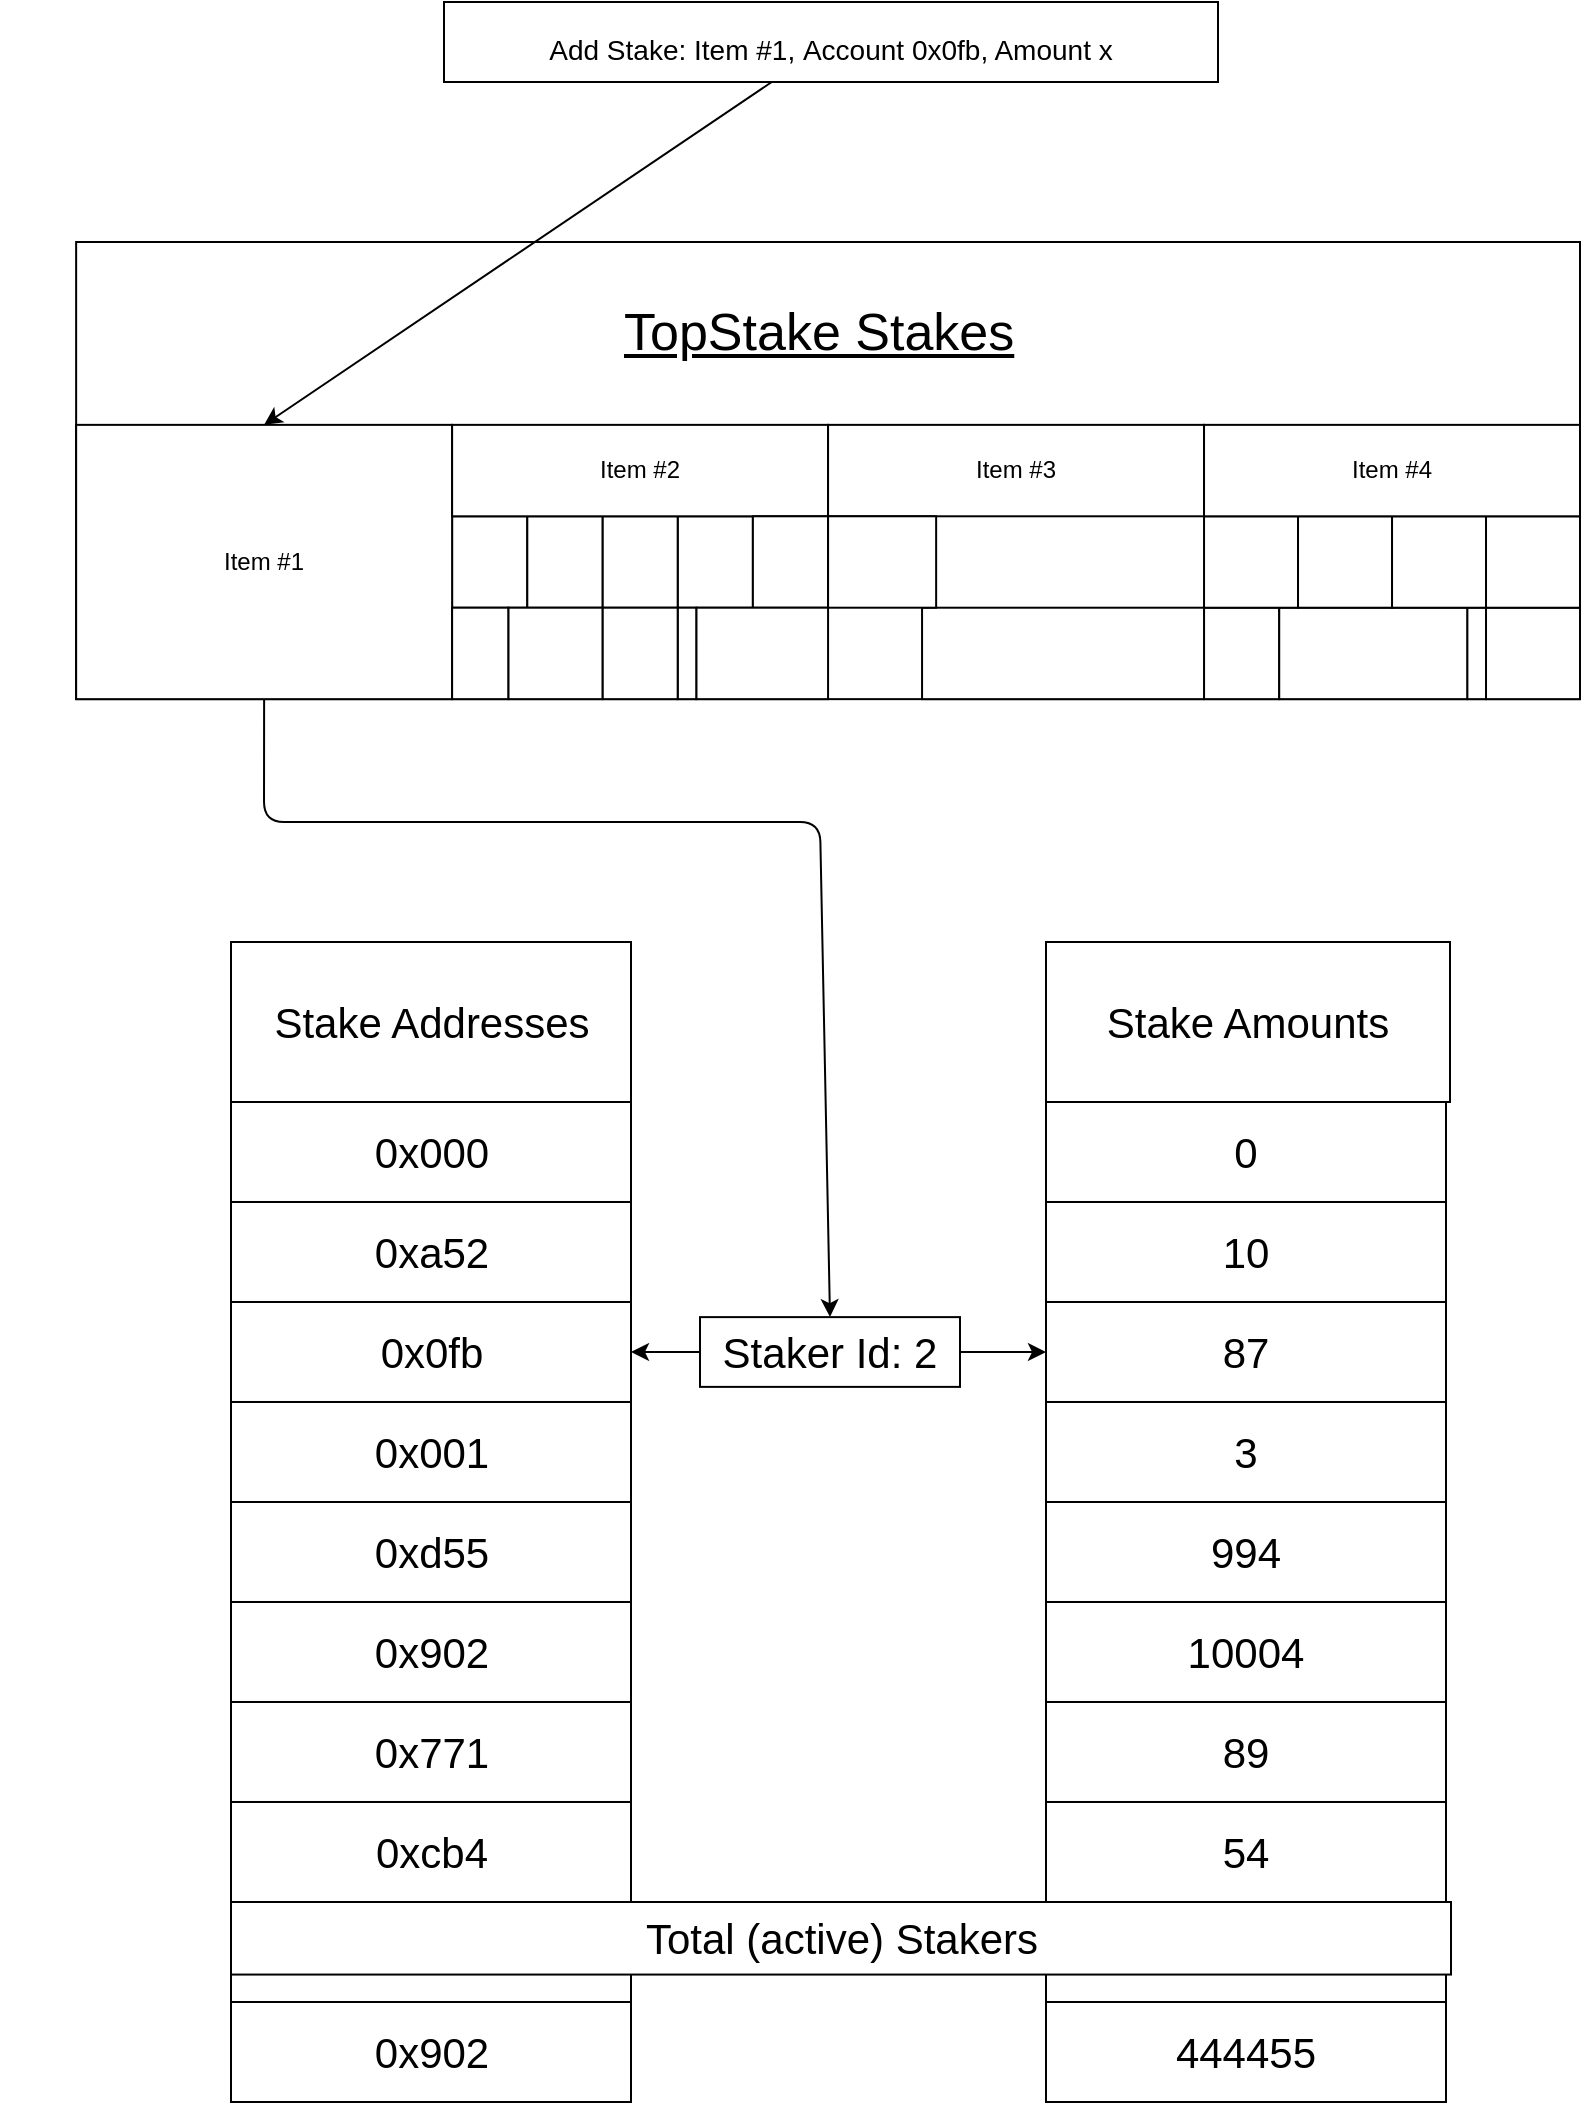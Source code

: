<mxfile>
    <diagram id="B-lVAMX0ywGX5zVq6d2T" name="Page-1">
        <mxGraphModel dx="1980" dy="1126" grid="1" gridSize="10" guides="1" tooltips="1" connect="1" arrows="1" fold="1" page="1" pageScale="1" pageWidth="850" pageHeight="1100" math="0" shadow="0">
            <root>
                <mxCell id="0"/>
                <mxCell id="1" parent="0"/>
                <mxCell id="35" value="" style="group" parent="1" vertex="1" connectable="0">
                    <mxGeometry x="10" y="150" width="790" height="250" as="geometry"/>
                </mxCell>
                <mxCell id="27" value="" style="rounded=0;whiteSpace=wrap;html=1;" parent="35" vertex="1">
                    <mxGeometry x="177.634" y="57.143" width="177.634" height="85.714" as="geometry"/>
                </mxCell>
                <mxCell id="29" value="" style="rounded=0;whiteSpace=wrap;html=1;" parent="35" vertex="1">
                    <mxGeometry x="355.268" y="57.143" width="177.634" height="85.714" as="geometry"/>
                </mxCell>
                <mxCell id="30" value="" style="rounded=0;whiteSpace=wrap;html=1;" parent="35" vertex="1">
                    <mxGeometry x="532.902" y="57.143" width="177.634" height="85.714" as="geometry"/>
                </mxCell>
                <mxCell id="106" value="" style="rounded=0;whiteSpace=wrap;html=1;" parent="35" vertex="1">
                    <mxGeometry x="355.268" y="85.714" width="88.817" height="28.571" as="geometry"/>
                </mxCell>
                <mxCell id="108" value="" style="rounded=0;whiteSpace=wrap;html=1;" parent="35" vertex="1">
                    <mxGeometry x="444.085" y="85.714" width="88.817" height="28.571" as="geometry"/>
                </mxCell>
                <mxCell id="120" value="" style="rounded=0;whiteSpace=wrap;html=1;" parent="35" vertex="1">
                    <mxGeometry x="355.268" y="57.143" width="177.634" height="28.571" as="geometry"/>
                </mxCell>
                <mxCell id="171" value="" style="rounded=0;whiteSpace=wrap;html=1;" parent="35" vertex="1">
                    <mxGeometry x="355.268" y="114.286" width="44.408" height="28.571" as="geometry"/>
                </mxCell>
                <mxCell id="188" value="" style="group" vertex="1" connectable="0" parent="35">
                    <mxGeometry x="38.07" width="751.93" height="228.571" as="geometry"/>
                </mxCell>
                <mxCell id="25" value="" style="rounded=0;whiteSpace=wrap;html=1;" parent="188" vertex="1">
                    <mxGeometry width="751.93" height="228.571" as="geometry"/>
                </mxCell>
                <mxCell id="28" value="&lt;div style=&quot;text-align: center&quot;&gt;&lt;span style=&quot;font-size: 26px&quot;&gt;&lt;font face=&quot;helvetica&quot;&gt;&lt;u&gt;TopStake Stakes&lt;/u&gt;&lt;/font&gt;&lt;/span&gt;&lt;/div&gt;" style="text;whiteSpace=wrap;html=1;" parent="188" vertex="1">
                    <mxGeometry x="272.08" y="22.857" width="207.77" height="34.286" as="geometry"/>
                </mxCell>
                <mxCell id="98" value="" style="rounded=0;whiteSpace=wrap;html=1;" parent="188" vertex="1">
                    <mxGeometry x="187.983" y="137.143" width="37.597" height="45.714" as="geometry"/>
                </mxCell>
                <mxCell id="99" value="" style="rounded=0;whiteSpace=wrap;html=1;" parent="188" vertex="1">
                    <mxGeometry x="300.772" y="137.143" width="37.597" height="45.714" as="geometry"/>
                </mxCell>
                <mxCell id="100" value="" style="rounded=0;whiteSpace=wrap;html=1;" parent="188" vertex="1">
                    <mxGeometry x="263.175" y="137.143" width="37.597" height="45.714" as="geometry"/>
                </mxCell>
                <mxCell id="101" value="" style="rounded=0;whiteSpace=wrap;html=1;" parent="188" vertex="1">
                    <mxGeometry x="225.579" y="137.143" width="37.597" height="45.714" as="geometry"/>
                </mxCell>
                <mxCell id="110" value="" style="rounded=0;whiteSpace=wrap;html=1;" parent="188" vertex="1">
                    <mxGeometry x="563.948" y="182.857" width="37.597" height="45.714" as="geometry"/>
                </mxCell>
                <mxCell id="111" value="" style="rounded=0;whiteSpace=wrap;html=1;" parent="188" vertex="1">
                    <mxGeometry x="704.934" y="182.857" width="46.996" height="45.714" as="geometry"/>
                </mxCell>
                <mxCell id="112" value="" style="rounded=0;whiteSpace=wrap;html=1;" parent="188" vertex="1">
                    <mxGeometry x="695.535" y="182.857" width="9.399" height="45.714" as="geometry"/>
                </mxCell>
                <mxCell id="113" value="" style="rounded=0;whiteSpace=wrap;html=1;" parent="188" vertex="1">
                    <mxGeometry x="601.544" y="182.857" width="93.991" height="45.714" as="geometry"/>
                </mxCell>
                <mxCell id="114" value="" style="rounded=0;whiteSpace=wrap;html=1;" parent="188" vertex="1">
                    <mxGeometry x="563.948" y="137.143" width="46.996" height="45.714" as="geometry"/>
                </mxCell>
                <mxCell id="115" value="" style="rounded=0;whiteSpace=wrap;html=1;" parent="188" vertex="1">
                    <mxGeometry x="704.934" y="137.143" width="46.996" height="45.714" as="geometry"/>
                </mxCell>
                <mxCell id="116" value="" style="rounded=0;whiteSpace=wrap;html=1;" parent="188" vertex="1">
                    <mxGeometry x="657.939" y="137.143" width="46.996" height="45.714" as="geometry"/>
                </mxCell>
                <mxCell id="117" value="" style="rounded=0;whiteSpace=wrap;html=1;" parent="188" vertex="1">
                    <mxGeometry x="610.943" y="137.143" width="46.996" height="45.714" as="geometry"/>
                </mxCell>
                <mxCell id="118" value="&lt;span&gt;Item #1&lt;/span&gt;" style="rounded=0;whiteSpace=wrap;html=1;" parent="188" vertex="1">
                    <mxGeometry y="91.429" width="187.983" height="137.143" as="geometry"/>
                </mxCell>
                <mxCell id="119" value="&lt;span style=&quot;font-family: &amp;#34;helvetica&amp;#34;&quot;&gt;Item #2&lt;/span&gt;" style="rounded=0;whiteSpace=wrap;html=1;" parent="188" vertex="1">
                    <mxGeometry x="187.983" y="91.429" width="187.983" height="45.714" as="geometry"/>
                </mxCell>
                <mxCell id="163" value="&lt;span style=&quot;font-family: &amp;#34;helvetica&amp;#34;&quot;&gt;Item #3&lt;/span&gt;" style="rounded=0;whiteSpace=wrap;html=1;" parent="188" vertex="1">
                    <mxGeometry x="375.965" y="91.429" width="187.983" height="45.714" as="geometry"/>
                </mxCell>
                <mxCell id="164" value="&lt;span style=&quot;font-family: &amp;#34;helvetica&amp;#34;&quot;&gt;Item #4&lt;/span&gt;" style="rounded=0;whiteSpace=wrap;html=1;" parent="188" vertex="1">
                    <mxGeometry x="563.948" y="91.429" width="187.983" height="45.714" as="geometry"/>
                </mxCell>
                <mxCell id="165" value="" style="rounded=0;whiteSpace=wrap;html=1;" parent="188" vertex="1">
                    <mxGeometry x="338.369" y="137.143" width="37.597" height="45.714" as="geometry"/>
                </mxCell>
                <mxCell id="166" value="" style="rounded=0;whiteSpace=wrap;html=1;" parent="188" vertex="1">
                    <mxGeometry x="187.983" y="182.857" width="28.197" height="45.714" as="geometry"/>
                </mxCell>
                <mxCell id="167" value="" style="rounded=0;whiteSpace=wrap;html=1;" parent="188" vertex="1">
                    <mxGeometry x="300.772" y="182.857" width="9.399" height="45.714" as="geometry"/>
                </mxCell>
                <mxCell id="168" value="" style="rounded=0;whiteSpace=wrap;html=1;" parent="188" vertex="1">
                    <mxGeometry x="263.175" y="182.857" width="37.597" height="45.714" as="geometry"/>
                </mxCell>
                <mxCell id="169" value="" style="rounded=0;whiteSpace=wrap;html=1;" parent="188" vertex="1">
                    <mxGeometry x="216.18" y="182.857" width="46.996" height="45.714" as="geometry"/>
                </mxCell>
                <mxCell id="170" value="" style="rounded=0;whiteSpace=wrap;html=1;" parent="188" vertex="1">
                    <mxGeometry x="310.171" y="182.857" width="65.794" height="45.714" as="geometry"/>
                </mxCell>
                <mxCell id="172" value="" style="rounded=0;whiteSpace=wrap;html=1;" parent="188" vertex="1">
                    <mxGeometry x="422.961" y="182.857" width="140.987" height="45.714" as="geometry"/>
                </mxCell>
                <mxCell id="217" value="" style="rounded=0;whiteSpace=wrap;html=1;" vertex="1" parent="188">
                    <mxGeometry x="375.97" y="137.14" width="54.03" height="45.71" as="geometry"/>
                </mxCell>
                <mxCell id="38" value="" style="edgeStyle=none;html=1;fontSize=9;entryX=0.5;entryY=0;entryDx=0;entryDy=0;" parent="1" source="37" edge="1" target="118">
                    <mxGeometry relative="1" as="geometry">
                        <mxPoint x="120" y="190" as="targetPoint"/>
                    </mxGeometry>
                </mxCell>
                <mxCell id="37" value="&lt;font&gt;&lt;span style=&quot;font-size: 14px&quot;&gt;Add Stake: Item #1,&amp;nbsp;Account&amp;nbsp;&lt;/span&gt;&lt;font style=&quot;font-size: 14px&quot;&gt;0x0fb&lt;/font&gt;&lt;span style=&quot;font-size: 14px&quot;&gt;, Amount x&lt;/span&gt;&lt;/font&gt;" style="whiteSpace=wrap;html=1;fontSize=26;" parent="1" vertex="1">
                    <mxGeometry x="232" y="30" width="387" height="40" as="geometry"/>
                </mxCell>
                <mxCell id="174" value="" style="edgeStyle=none;html=1;entryX=0.5;entryY=0;entryDx=0;entryDy=0;exitX=0.5;exitY=1;exitDx=0;exitDy=0;" edge="1" parent="1" source="118" target="176">
                    <mxGeometry relative="1" as="geometry">
                        <mxPoint x="609.47" y="540" as="targetPoint"/>
                        <Array as="points">
                            <mxPoint x="142" y="440"/>
                            <mxPoint x="420" y="440"/>
                        </Array>
                    </mxGeometry>
                </mxCell>
                <mxCell id="189" value="" style="group" vertex="1" connectable="0" parent="1">
                    <mxGeometry x="125.5" y="500" width="610" height="580" as="geometry"/>
                </mxCell>
                <mxCell id="199" value="" style="edgeStyle=none;html=1;fontSize=14;entryX=1;entryY=0.5;entryDx=0;entryDy=0;" edge="1" parent="189" source="176" target="192">
                    <mxGeometry relative="1" as="geometry"/>
                </mxCell>
                <mxCell id="216" value="" style="edgeStyle=none;html=1;fontSize=14;entryX=0;entryY=0.5;entryDx=0;entryDy=0;" edge="1" parent="189" source="176" target="208">
                    <mxGeometry relative="1" as="geometry"/>
                </mxCell>
                <mxCell id="176" value="&lt;span&gt;Staker Id: 2&lt;/span&gt;&lt;span&gt;&lt;br&gt;&lt;/span&gt;" style="whiteSpace=wrap;html=1;fontSize=21;" vertex="1" parent="189">
                    <mxGeometry x="234.5" y="187.56" width="130" height="34.88" as="geometry"/>
                </mxCell>
                <mxCell id="179" value="&lt;pre style=&quot;font-size: 21px&quot;&gt;&lt;br&gt;&lt;/pre&gt;" style="whiteSpace=wrap;html=1;" vertex="1" parent="189">
                    <mxGeometry width="200" height="580" as="geometry"/>
                </mxCell>
                <mxCell id="180" value="&lt;pre style=&quot;font-size: 21px&quot;&gt;&lt;br&gt;&lt;/pre&gt;" style="whiteSpace=wrap;html=1;gradientColor=none;imageWidth=24;rounded=0;shadow=0;sketch=0;" vertex="1" parent="189">
                    <mxGeometry x="407.5" width="200" height="580" as="geometry"/>
                </mxCell>
                <mxCell id="184" value="&lt;span&gt;Stake Addresses&lt;/span&gt;&lt;span&gt;&lt;br&gt;&lt;/span&gt;" style="whiteSpace=wrap;html=1;fontSize=21;" vertex="1" parent="189">
                    <mxGeometry width="200" height="80" as="geometry"/>
                </mxCell>
                <mxCell id="185" value="&lt;span&gt;Stake Amounts&lt;/span&gt;&lt;span&gt;&lt;br&gt;&lt;/span&gt;" style="whiteSpace=wrap;html=1;fontSize=21;" vertex="1" parent="189">
                    <mxGeometry x="407.5" width="202" height="80" as="geometry"/>
                </mxCell>
                <mxCell id="190" value="&lt;span&gt;0x000&lt;/span&gt;&lt;span&gt;&lt;br&gt;&lt;/span&gt;" style="whiteSpace=wrap;html=1;fontSize=21;" vertex="1" parent="189">
                    <mxGeometry y="79.998" width="200" height="50" as="geometry"/>
                </mxCell>
                <mxCell id="191" value="&lt;span&gt;0xa52&lt;/span&gt;&lt;span&gt;&lt;br&gt;&lt;/span&gt;" style="whiteSpace=wrap;html=1;fontSize=21;" vertex="1" parent="189">
                    <mxGeometry y="129.997" width="200" height="50" as="geometry"/>
                </mxCell>
                <mxCell id="192" value="&lt;span&gt;0x0fb&lt;/span&gt;&lt;span&gt;&lt;br&gt;&lt;/span&gt;" style="whiteSpace=wrap;html=1;fontSize=21;" vertex="1" parent="189">
                    <mxGeometry y="179.996" width="200" height="50" as="geometry"/>
                </mxCell>
                <mxCell id="193" value="&lt;span&gt;0x001&lt;/span&gt;&lt;span&gt;&lt;br&gt;&lt;/span&gt;" style="whiteSpace=wrap;html=1;fontSize=21;" vertex="1" parent="189">
                    <mxGeometry y="229.995" width="200" height="50" as="geometry"/>
                </mxCell>
                <mxCell id="194" value="&lt;span&gt;0xd55&lt;/span&gt;&lt;span&gt;&lt;br&gt;&lt;/span&gt;" style="whiteSpace=wrap;html=1;fontSize=21;" vertex="1" parent="189">
                    <mxGeometry y="279.998" width="200" height="50" as="geometry"/>
                </mxCell>
                <mxCell id="195" value="&lt;span&gt;0x902&lt;/span&gt;&lt;span&gt;&lt;br&gt;&lt;/span&gt;" style="whiteSpace=wrap;html=1;fontSize=21;" vertex="1" parent="189">
                    <mxGeometry y="329.997" width="200" height="50" as="geometry"/>
                </mxCell>
                <mxCell id="196" value="&lt;span&gt;0x771&lt;/span&gt;&lt;span&gt;&lt;br&gt;&lt;/span&gt;" style="whiteSpace=wrap;html=1;fontSize=21;" vertex="1" parent="189">
                    <mxGeometry y="379.996" width="200" height="50" as="geometry"/>
                </mxCell>
                <mxCell id="197" value="&lt;span&gt;0xcb4&lt;/span&gt;&lt;span&gt;&lt;br&gt;&lt;/span&gt;" style="whiteSpace=wrap;html=1;fontSize=21;" vertex="1" parent="189">
                    <mxGeometry y="429.995" width="200" height="50" as="geometry"/>
                </mxCell>
                <mxCell id="202" value="&lt;span&gt;0x902&lt;/span&gt;&lt;span&gt;&lt;br&gt;&lt;/span&gt;" style="whiteSpace=wrap;html=1;fontSize=21;" vertex="1" parent="189">
                    <mxGeometry y="529.997" width="200" height="50" as="geometry"/>
                </mxCell>
                <mxCell id="201" value="&lt;span&gt;0xd55&lt;/span&gt;&lt;span&gt;&lt;br&gt;&lt;/span&gt;" style="whiteSpace=wrap;html=1;fontSize=21;" vertex="1" parent="189">
                    <mxGeometry y="479.998" width="200" height="50" as="geometry"/>
                </mxCell>
                <mxCell id="206" value="&lt;span&gt;0&lt;/span&gt;&lt;span&gt;&lt;br&gt;&lt;/span&gt;" style="whiteSpace=wrap;html=1;fontSize=21;" vertex="1" parent="189">
                    <mxGeometry x="407.5" y="79.998" width="200" height="50" as="geometry"/>
                </mxCell>
                <mxCell id="207" value="&lt;span&gt;10&lt;/span&gt;&lt;span&gt;&lt;br&gt;&lt;/span&gt;" style="whiteSpace=wrap;html=1;fontSize=21;" vertex="1" parent="189">
                    <mxGeometry x="407.5" y="129.997" width="200" height="50" as="geometry"/>
                </mxCell>
                <mxCell id="208" value="&lt;span&gt;87&lt;/span&gt;&lt;span&gt;&lt;br&gt;&lt;/span&gt;" style="whiteSpace=wrap;html=1;fontSize=21;" vertex="1" parent="189">
                    <mxGeometry x="407.5" y="179.996" width="200" height="50" as="geometry"/>
                </mxCell>
                <mxCell id="209" value="&lt;span&gt;3&lt;/span&gt;&lt;span&gt;&lt;br&gt;&lt;/span&gt;" style="whiteSpace=wrap;html=1;fontSize=21;" vertex="1" parent="189">
                    <mxGeometry x="407.5" y="229.995" width="200" height="50" as="geometry"/>
                </mxCell>
                <mxCell id="210" value="&lt;span&gt;994&lt;/span&gt;&lt;span&gt;&lt;br&gt;&lt;/span&gt;" style="whiteSpace=wrap;html=1;fontSize=21;" vertex="1" parent="189">
                    <mxGeometry x="407.5" y="279.998" width="200" height="50" as="geometry"/>
                </mxCell>
                <mxCell id="211" value="&lt;span&gt;10004&lt;/span&gt;&lt;span&gt;&lt;br&gt;&lt;/span&gt;" style="whiteSpace=wrap;html=1;fontSize=21;" vertex="1" parent="189">
                    <mxGeometry x="407.5" y="329.997" width="200" height="50" as="geometry"/>
                </mxCell>
                <mxCell id="212" value="&lt;span&gt;89&lt;/span&gt;&lt;span&gt;&lt;br&gt;&lt;/span&gt;" style="whiteSpace=wrap;html=1;fontSize=21;" vertex="1" parent="189">
                    <mxGeometry x="407.5" y="379.996" width="200" height="50" as="geometry"/>
                </mxCell>
                <mxCell id="213" value="&lt;span&gt;54&lt;/span&gt;&lt;span&gt;&lt;br&gt;&lt;/span&gt;" style="whiteSpace=wrap;html=1;fontSize=21;" vertex="1" parent="189">
                    <mxGeometry x="407.5" y="429.995" width="200" height="50" as="geometry"/>
                </mxCell>
                <mxCell id="214" value="&lt;span&gt;444455&lt;/span&gt;&lt;span&gt;&lt;br&gt;&lt;/span&gt;" style="whiteSpace=wrap;html=1;fontSize=21;" vertex="1" parent="189">
                    <mxGeometry x="407.5" y="529.997" width="200" height="50" as="geometry"/>
                </mxCell>
                <mxCell id="215" value="&lt;span&gt;95963&lt;br&gt;&lt;/span&gt;" style="whiteSpace=wrap;html=1;fontSize=21;" vertex="1" parent="189">
                    <mxGeometry x="407.5" y="479.998" width="200" height="50" as="geometry"/>
                </mxCell>
                <mxCell id="181" value="&lt;div style=&quot;font-size: 21px&quot;&gt;&lt;span&gt;Total (active) Stakers&lt;/span&gt;&lt;br&gt;&lt;/div&gt;" style="whiteSpace=wrap;html=1;" vertex="1" parent="189">
                    <mxGeometry y="480" width="610" height="36.28" as="geometry"/>
                </mxCell>
            </root>
        </mxGraphModel>
    </diagram>
</mxfile>